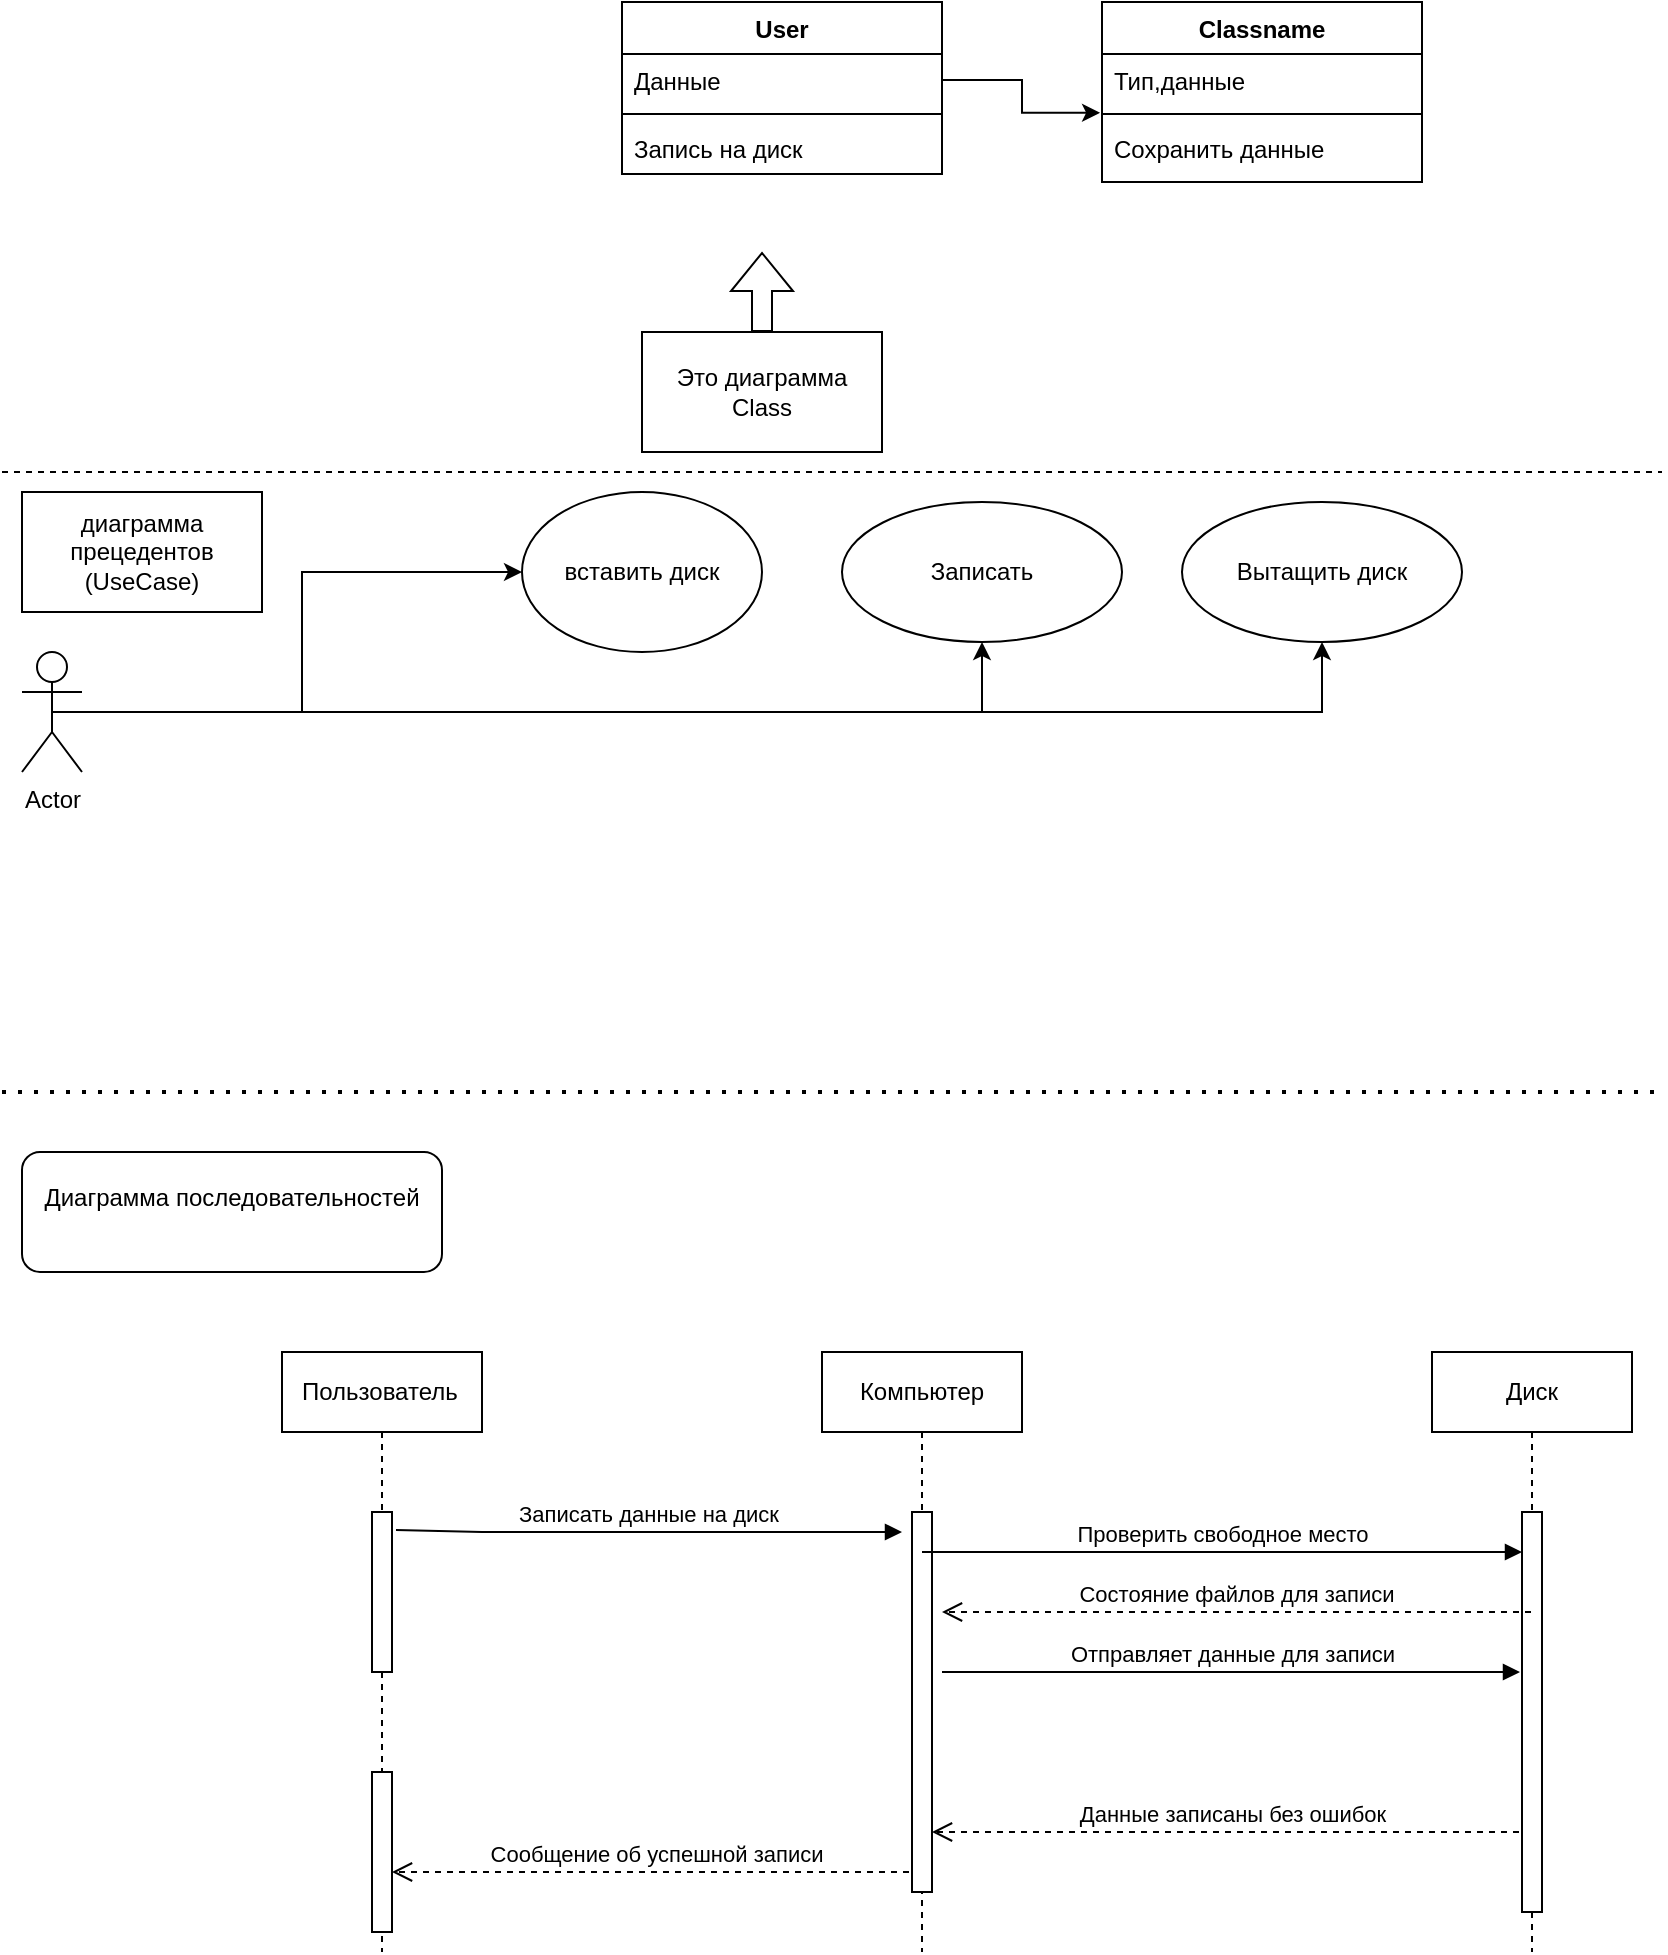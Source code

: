 <mxfile version="20.4.0"><diagram id="THt3MbRCaRZDwkWPGHX3" name="Страница 1"><mxGraphModel dx="2325" dy="791" grid="1" gridSize="10" guides="1" tooltips="1" connect="1" arrows="1" fold="1" page="1" pageScale="1" pageWidth="827" pageHeight="1169" math="0" shadow="0"><root><mxCell id="0"/><mxCell id="1" parent="0"/><mxCell id="FhCdsOR3rMogIgWMWtlt-6" value="User" style="swimlane;fontStyle=1;align=center;verticalAlign=top;childLayout=stackLayout;horizontal=1;startSize=26;horizontalStack=0;resizeParent=1;resizeParentMax=0;resizeLast=0;collapsible=1;marginBottom=0;" vertex="1" parent="1"><mxGeometry x="310" y="15" width="160" height="86" as="geometry"/></mxCell><mxCell id="FhCdsOR3rMogIgWMWtlt-7" value="Данные" style="text;strokeColor=none;fillColor=none;align=left;verticalAlign=top;spacingLeft=4;spacingRight=4;overflow=hidden;rotatable=0;points=[[0,0.5],[1,0.5]];portConstraint=eastwest;" vertex="1" parent="FhCdsOR3rMogIgWMWtlt-6"><mxGeometry y="26" width="160" height="26" as="geometry"/></mxCell><mxCell id="FhCdsOR3rMogIgWMWtlt-8" value="" style="line;strokeWidth=1;fillColor=none;align=left;verticalAlign=middle;spacingTop=-1;spacingLeft=3;spacingRight=3;rotatable=0;labelPosition=right;points=[];portConstraint=eastwest;strokeColor=inherit;" vertex="1" parent="FhCdsOR3rMogIgWMWtlt-6"><mxGeometry y="52" width="160" height="8" as="geometry"/></mxCell><mxCell id="FhCdsOR3rMogIgWMWtlt-9" value="Запись на диск" style="text;strokeColor=none;fillColor=none;align=left;verticalAlign=top;spacingLeft=4;spacingRight=4;overflow=hidden;rotatable=0;points=[[0,0.5],[1,0.5]];portConstraint=eastwest;" vertex="1" parent="FhCdsOR3rMogIgWMWtlt-6"><mxGeometry y="60" width="160" height="26" as="geometry"/></mxCell><mxCell id="FhCdsOR3rMogIgWMWtlt-10" value="Classname" style="swimlane;fontStyle=1;align=center;verticalAlign=top;childLayout=stackLayout;horizontal=1;startSize=26;horizontalStack=0;resizeParent=1;resizeParentMax=0;resizeLast=0;collapsible=1;marginBottom=0;" vertex="1" parent="1"><mxGeometry x="550" y="15" width="160" height="90" as="geometry"/></mxCell><mxCell id="FhCdsOR3rMogIgWMWtlt-11" value="Тип,данные" style="text;strokeColor=none;fillColor=none;align=left;verticalAlign=top;spacingLeft=4;spacingRight=4;overflow=hidden;rotatable=0;points=[[0,0.5],[1,0.5]];portConstraint=eastwest;" vertex="1" parent="FhCdsOR3rMogIgWMWtlt-10"><mxGeometry y="26" width="160" height="26" as="geometry"/></mxCell><mxCell id="FhCdsOR3rMogIgWMWtlt-12" value="" style="line;strokeWidth=1;fillColor=none;align=left;verticalAlign=middle;spacingTop=-1;spacingLeft=3;spacingRight=3;rotatable=0;labelPosition=right;points=[];portConstraint=eastwest;strokeColor=inherit;" vertex="1" parent="FhCdsOR3rMogIgWMWtlt-10"><mxGeometry y="52" width="160" height="8" as="geometry"/></mxCell><mxCell id="FhCdsOR3rMogIgWMWtlt-13" value="Сохранить данные" style="text;strokeColor=none;fillColor=none;align=left;verticalAlign=top;spacingLeft=4;spacingRight=4;overflow=hidden;rotatable=0;points=[[0,0.5],[1,0.5]];portConstraint=eastwest;" vertex="1" parent="FhCdsOR3rMogIgWMWtlt-10"><mxGeometry y="60" width="160" height="30" as="geometry"/></mxCell><mxCell id="FhCdsOR3rMogIgWMWtlt-15" style="edgeStyle=orthogonalEdgeStyle;rounded=0;orthogonalLoop=1;jettySize=auto;html=1;entryX=-0.006;entryY=-0.154;entryDx=0;entryDy=0;entryPerimeter=0;" edge="1" parent="1" source="FhCdsOR3rMogIgWMWtlt-7" target="FhCdsOR3rMogIgWMWtlt-13"><mxGeometry relative="1" as="geometry"/></mxCell><mxCell id="FhCdsOR3rMogIgWMWtlt-18" value="Это диаграмма Class" style="rounded=0;whiteSpace=wrap;html=1;" vertex="1" parent="1"><mxGeometry x="320" y="180" width="120" height="60" as="geometry"/></mxCell><mxCell id="FhCdsOR3rMogIgWMWtlt-19" value="" style="shape=flexArrow;endArrow=classic;html=1;rounded=0;" edge="1" parent="1"><mxGeometry width="50" height="50" relative="1" as="geometry"><mxPoint x="380" y="180" as="sourcePoint"/><mxPoint x="380" y="140" as="targetPoint"/></mxGeometry></mxCell><mxCell id="FhCdsOR3rMogIgWMWtlt-21" value="диаграмма прецедентов (UseCase)" style="rounded=0;whiteSpace=wrap;html=1;" vertex="1" parent="1"><mxGeometry x="10" y="260" width="120" height="60" as="geometry"/></mxCell><mxCell id="FhCdsOR3rMogIgWMWtlt-22" value="" style="endArrow=none;dashed=1;html=1;rounded=0;" edge="1" parent="1"><mxGeometry width="50" height="50" relative="1" as="geometry"><mxPoint y="250" as="sourcePoint"/><mxPoint x="830" y="250" as="targetPoint"/></mxGeometry></mxCell><mxCell id="FhCdsOR3rMogIgWMWtlt-23" style="edgeStyle=orthogonalEdgeStyle;rounded=0;orthogonalLoop=1;jettySize=auto;html=1;exitX=0.5;exitY=0.5;exitDx=0;exitDy=0;exitPerimeter=0;entryX=0;entryY=0.5;entryDx=0;entryDy=0;" edge="1" parent="1" source="FhCdsOR3rMogIgWMWtlt-24" target="FhCdsOR3rMogIgWMWtlt-29"><mxGeometry relative="1" as="geometry"><mxPoint x="110" y="450" as="targetPoint"/></mxGeometry></mxCell><mxCell id="FhCdsOR3rMogIgWMWtlt-91" style="edgeStyle=orthogonalEdgeStyle;rounded=0;orthogonalLoop=1;jettySize=auto;html=1;" edge="1" parent="1" source="FhCdsOR3rMogIgWMWtlt-24" target="FhCdsOR3rMogIgWMWtlt-90"><mxGeometry relative="1" as="geometry"/></mxCell><mxCell id="FhCdsOR3rMogIgWMWtlt-93" style="edgeStyle=orthogonalEdgeStyle;rounded=0;orthogonalLoop=1;jettySize=auto;html=1;entryX=0.5;entryY=1;entryDx=0;entryDy=0;" edge="1" parent="1" source="FhCdsOR3rMogIgWMWtlt-24" target="FhCdsOR3rMogIgWMWtlt-92"><mxGeometry relative="1" as="geometry"/></mxCell><mxCell id="FhCdsOR3rMogIgWMWtlt-24" value="Actor" style="shape=umlActor;verticalLabelPosition=bottom;verticalAlign=top;html=1;outlineConnect=0;" vertex="1" parent="1"><mxGeometry x="10" y="340" width="30" height="60" as="geometry"/></mxCell><mxCell id="FhCdsOR3rMogIgWMWtlt-29" value="вставить диск" style="ellipse;whiteSpace=wrap;html=1;" vertex="1" parent="1"><mxGeometry x="260" y="260" width="120" height="80" as="geometry"/></mxCell><mxCell id="FhCdsOR3rMogIgWMWtlt-32" value="" style="endArrow=none;dashed=1;html=1;dashPattern=1 3;strokeWidth=2;rounded=0;" edge="1" parent="1"><mxGeometry width="50" height="50" relative="1" as="geometry"><mxPoint y="560" as="sourcePoint"/><mxPoint x="830" y="560" as="targetPoint"/></mxGeometry></mxCell><mxCell id="FhCdsOR3rMogIgWMWtlt-76" value="Пользователь&lt;span style=&quot;white-space: pre;&quot;&gt;&#9;&lt;/span&gt;" style="shape=umlLifeline;perimeter=lifelinePerimeter;whiteSpace=wrap;html=1;container=1;collapsible=0;recursiveResize=0;outlineConnect=0;" vertex="1" parent="1"><mxGeometry x="140" y="690" width="100" height="300" as="geometry"/></mxCell><mxCell id="FhCdsOR3rMogIgWMWtlt-77" value="" style="html=1;points=[];perimeter=orthogonalPerimeter;" vertex="1" parent="FhCdsOR3rMogIgWMWtlt-76"><mxGeometry x="45" y="80" width="10" height="80" as="geometry"/></mxCell><mxCell id="FhCdsOR3rMogIgWMWtlt-78" value="" style="html=1;points=[];perimeter=orthogonalPerimeter;" vertex="1" parent="FhCdsOR3rMogIgWMWtlt-76"><mxGeometry x="45" y="210" width="10" height="80" as="geometry"/></mxCell><mxCell id="FhCdsOR3rMogIgWMWtlt-79" value="Сообщение об успешной записи" style="html=1;verticalAlign=bottom;endArrow=open;dashed=1;endSize=8;rounded=0;" edge="1" parent="FhCdsOR3rMogIgWMWtlt-76" source="FhCdsOR3rMogIgWMWtlt-80"><mxGeometry relative="1" as="geometry"><mxPoint x="135" y="260" as="sourcePoint"/><mxPoint x="55" y="260" as="targetPoint"/></mxGeometry></mxCell><mxCell id="FhCdsOR3rMogIgWMWtlt-80" value="Компьютер" style="shape=umlLifeline;perimeter=lifelinePerimeter;whiteSpace=wrap;html=1;container=1;collapsible=0;recursiveResize=0;outlineConnect=0;" vertex="1" parent="1"><mxGeometry x="410" y="690" width="100" height="300" as="geometry"/></mxCell><mxCell id="FhCdsOR3rMogIgWMWtlt-81" value="" style="html=1;points=[];perimeter=orthogonalPerimeter;" vertex="1" parent="FhCdsOR3rMogIgWMWtlt-80"><mxGeometry x="45" y="80" width="10" height="190" as="geometry"/></mxCell><mxCell id="FhCdsOR3rMogIgWMWtlt-82" value="Данные записаны без ошибок" style="html=1;verticalAlign=bottom;endArrow=open;dashed=1;endSize=8;rounded=0;" edge="1" parent="FhCdsOR3rMogIgWMWtlt-80" source="FhCdsOR3rMogIgWMWtlt-83"><mxGeometry relative="1" as="geometry"><mxPoint x="135" y="240" as="sourcePoint"/><mxPoint x="55" y="240" as="targetPoint"/></mxGeometry></mxCell><mxCell id="FhCdsOR3rMogIgWMWtlt-83" value="Диск" style="shape=umlLifeline;perimeter=lifelinePerimeter;whiteSpace=wrap;html=1;container=1;collapsible=0;recursiveResize=0;outlineConnect=0;" vertex="1" parent="1"><mxGeometry x="715" y="690" width="100" height="300" as="geometry"/></mxCell><mxCell id="FhCdsOR3rMogIgWMWtlt-84" value="" style="html=1;points=[];perimeter=orthogonalPerimeter;" vertex="1" parent="FhCdsOR3rMogIgWMWtlt-83"><mxGeometry x="45" y="80" width="10" height="200" as="geometry"/></mxCell><mxCell id="FhCdsOR3rMogIgWMWtlt-85" value="Записать данные на диск" style="html=1;verticalAlign=bottom;endArrow=block;rounded=0;exitX=1.2;exitY=0.113;exitDx=0;exitDy=0;exitPerimeter=0;" edge="1" parent="1" source="FhCdsOR3rMogIgWMWtlt-77"><mxGeometry width="80" relative="1" as="geometry"><mxPoint x="200" y="780" as="sourcePoint"/><mxPoint x="450.0" y="780" as="targetPoint"/><Array as="points"><mxPoint x="240" y="780"/><mxPoint x="400" y="780"/></Array></mxGeometry></mxCell><mxCell id="FhCdsOR3rMogIgWMWtlt-86" value="&lt;div&gt;Диаграмма последовательностей&lt;/div&gt;&lt;div&gt;&lt;br&gt;&lt;/div&gt;" style="rounded=1;whiteSpace=wrap;html=1;" vertex="1" parent="1"><mxGeometry x="10" y="590" width="210" height="60" as="geometry"/></mxCell><mxCell id="FhCdsOR3rMogIgWMWtlt-87" value="Проверить свободное место" style="html=1;verticalAlign=bottom;endArrow=block;rounded=0;" edge="1" parent="1" target="FhCdsOR3rMogIgWMWtlt-84"><mxGeometry width="80" relative="1" as="geometry"><mxPoint x="460.0" y="790" as="sourcePoint"/><mxPoint x="670" y="790" as="targetPoint"/></mxGeometry></mxCell><mxCell id="FhCdsOR3rMogIgWMWtlt-88" value="Состояние файлов для записи" style="html=1;verticalAlign=bottom;endArrow=open;dashed=1;endSize=8;rounded=0;" edge="1" parent="1" source="FhCdsOR3rMogIgWMWtlt-83"><mxGeometry relative="1" as="geometry"><mxPoint x="390" y="790" as="sourcePoint"/><mxPoint x="470.0" y="820" as="targetPoint"/></mxGeometry></mxCell><mxCell id="FhCdsOR3rMogIgWMWtlt-89" value="Отправляет данные для записи" style="html=1;verticalAlign=bottom;endArrow=block;rounded=0;entryX=-0.1;entryY=0.4;entryDx=0;entryDy=0;entryPerimeter=0;" edge="1" parent="1" target="FhCdsOR3rMogIgWMWtlt-84"><mxGeometry width="80" relative="1" as="geometry"><mxPoint x="470.0" y="850" as="sourcePoint"/><mxPoint x="535" y="850" as="targetPoint"/></mxGeometry></mxCell><mxCell id="FhCdsOR3rMogIgWMWtlt-90" value="Записать" style="ellipse;whiteSpace=wrap;html=1;" vertex="1" parent="1"><mxGeometry x="420" y="265" width="140" height="70" as="geometry"/></mxCell><mxCell id="FhCdsOR3rMogIgWMWtlt-92" value="&lt;div&gt;Вытащить диск&lt;/div&gt;" style="ellipse;whiteSpace=wrap;html=1;" vertex="1" parent="1"><mxGeometry x="590" y="265" width="140" height="70" as="geometry"/></mxCell></root></mxGraphModel></diagram></mxfile>
